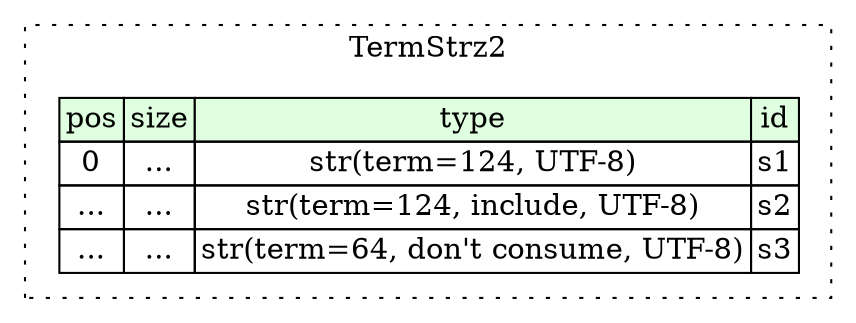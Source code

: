 digraph {
	rankdir=LR;
	node [shape=plaintext];
	subgraph cluster__term_strz2 {
		label="TermStrz2";
		graph[style=dotted];

		term_strz2__seq [label=<<TABLE BORDER="0" CELLBORDER="1" CELLSPACING="0">
			<TR><TD BGCOLOR="#E0FFE0">pos</TD><TD BGCOLOR="#E0FFE0">size</TD><TD BGCOLOR="#E0FFE0">type</TD><TD BGCOLOR="#E0FFE0">id</TD></TR>
			<TR><TD PORT="s1_pos">0</TD><TD PORT="s1_size">...</TD><TD>str(term=124, UTF-8)</TD><TD PORT="s1_type">s1</TD></TR>
			<TR><TD PORT="s2_pos">...</TD><TD PORT="s2_size">...</TD><TD>str(term=124, include, UTF-8)</TD><TD PORT="s2_type">s2</TD></TR>
			<TR><TD PORT="s3_pos">...</TD><TD PORT="s3_size">...</TD><TD>str(term=64, don't consume, UTF-8)</TD><TD PORT="s3_type">s3</TD></TR>
		</TABLE>>];
	}
}
